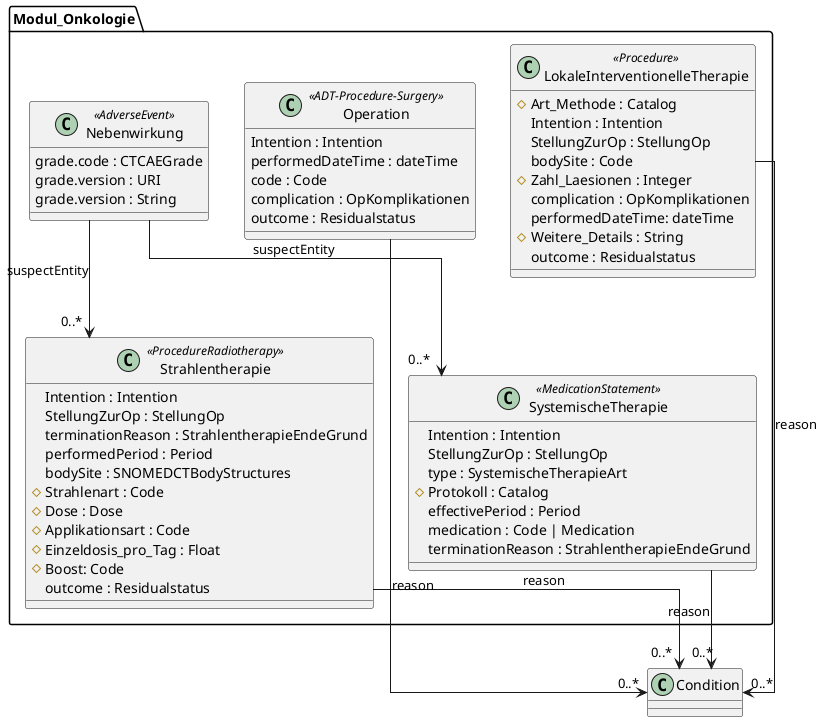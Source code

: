 @startuml FhirModulOnkologieTherapy
skinparam linetype ortho

class Condition

package Modul_Onkologie {

  class Strahlentherapie << ProcedureRadiotherapy >> {
    Intention : Intention
    StellungZurOp : StellungOp
    terminationReason : StrahlentherapieEndeGrund
    performedPeriod : Period
    bodySite : SNOMEDCTBodyStructures
    # Strahlenart : Code
    # Dose : Dose
    # Applikationsart : Code
    # Einzeldosis_pro_Tag : Float
    # Boost: Code
    outcome : Residualstatus
  }
  Strahlentherapie --> "0..*" Condition : reason

  class Operation << ADT-Procedure-Surgery >> {
    Intention : Intention
    performedDateTime : dateTime
    code : Code
    complication : OpKomplikationen
    outcome : Residualstatus
  }
  Operation --> "0..*" Condition : reason

  class LokaleInterventionelleTherapie << Procedure >> {
    # Art_Methode : Catalog
    Intention : Intention
    StellungZurOp : StellungOp
    bodySite : Code
    # Zahl_Laesionen : Integer
    complication : OpKomplikationen
    performedDateTime: dateTime
    # Weitere_Details : String
    outcome : Residualstatus
  }
  LokaleInterventionelleTherapie --> "0..*" Condition : reason

  class SystemischeTherapie << MedicationStatement >> {
    Intention : Intention
    StellungZurOp : StellungOp
    type : SystemischeTherapieArt
    # Protokoll : Catalog
    effectivePeriod : Period
    medication : Code | Medication
    terminationReason : StrahlentherapieEndeGrund
  }
  SystemischeTherapie --> "0..*" Condition : reason

  class Nebenwirkung << AdverseEvent >> {
    grade.code : CTCAEGrade
    grade.version : URI
    grade.version : String
  }
  Nebenwirkung --> "0..*" Strahlentherapie : suspectEntity
  Nebenwirkung --> "0..*" SystemischeTherapie : suspectEntity

}

@enduml
